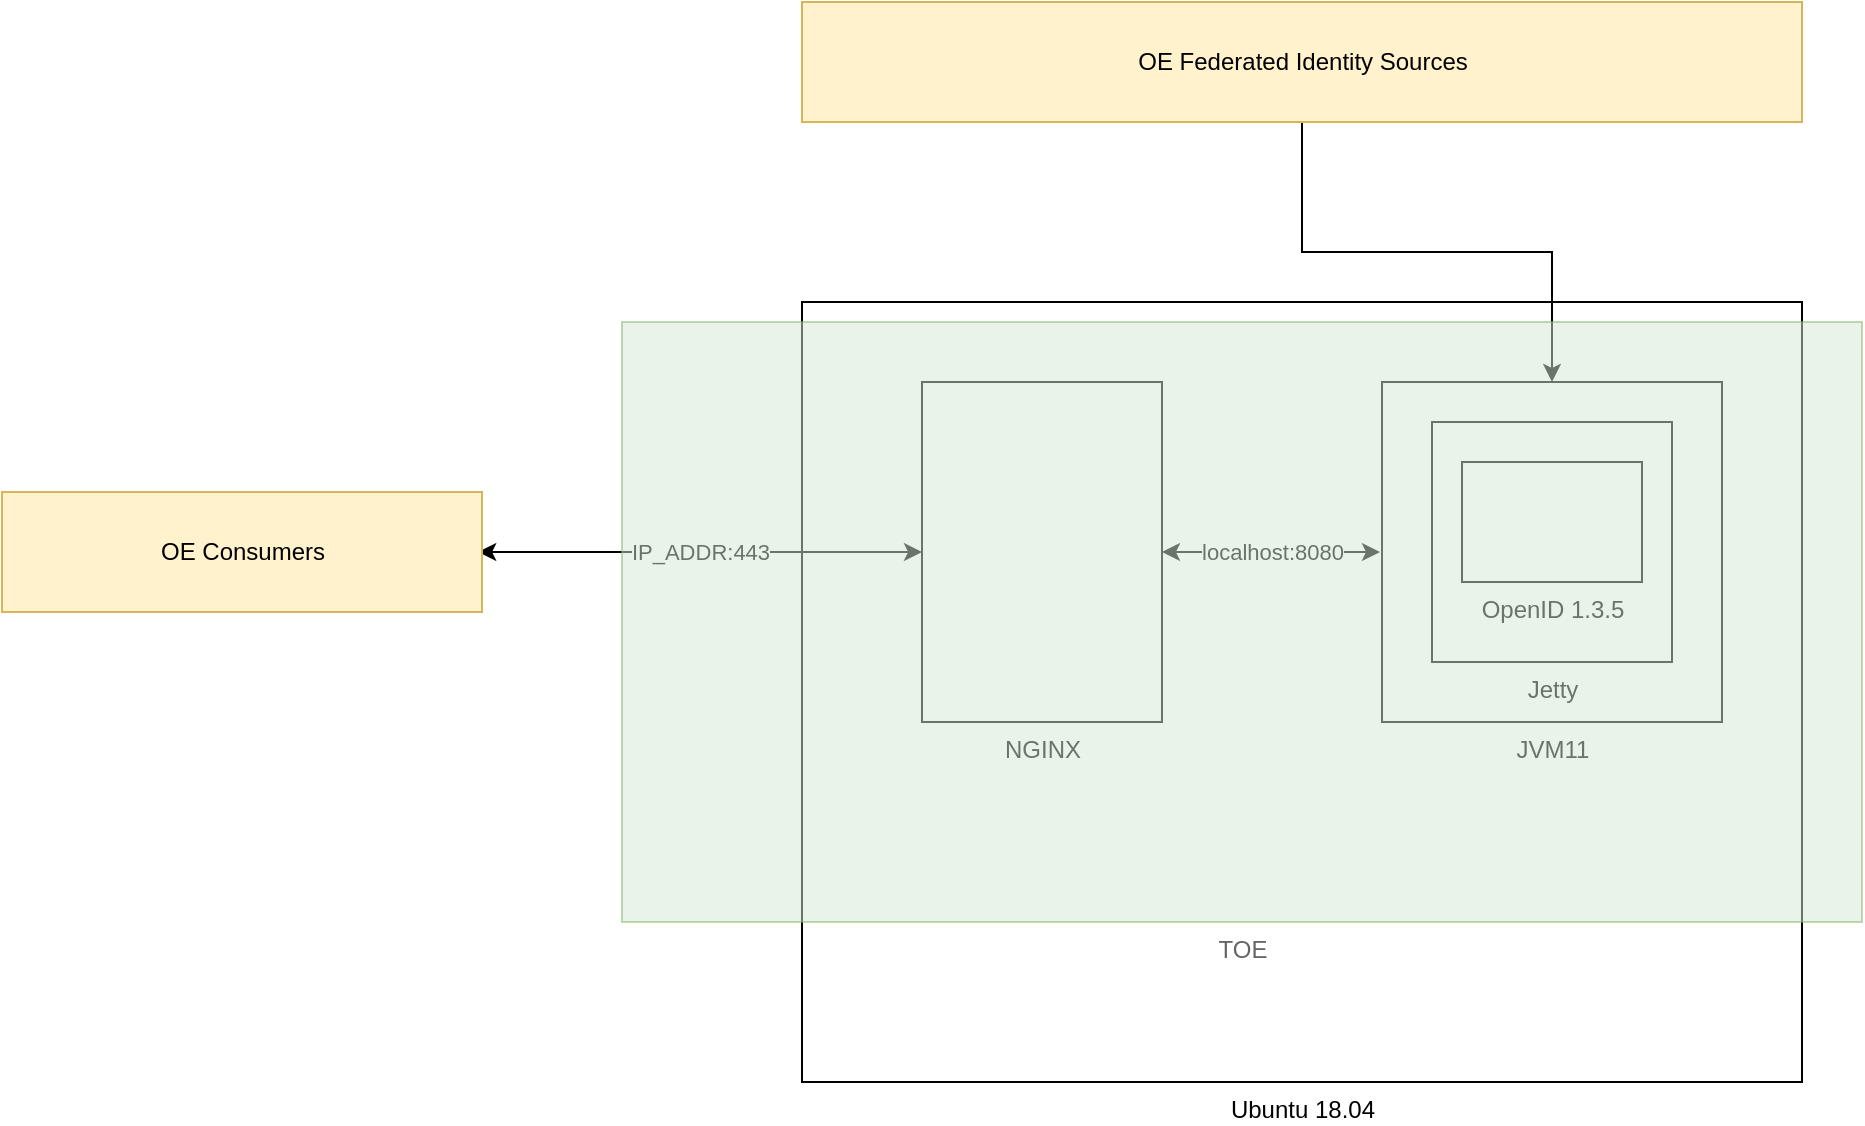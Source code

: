 <mxfile version="20.8.5" type="github">
  <diagram id="h3f6I2Zujj9m9bo5GkAa" name="Page-1">
    <mxGraphModel dx="2284" dy="846" grid="1" gridSize="10" guides="1" tooltips="1" connect="1" arrows="1" fold="1" page="1" pageScale="1" pageWidth="850" pageHeight="1100" math="0" shadow="0">
      <root>
        <mxCell id="0" />
        <mxCell id="1" parent="0" />
        <mxCell id="3Sl2UDyZwWmOP0pJjKLI-1" value="&lt;div&gt;Ubuntu 18.04&lt;/div&gt;" style="verticalLabelPosition=bottom;verticalAlign=top;html=1;shape=mxgraph.basic.rect;fillColor2=none;strokeWidth=1;size=20;indent=5;" vertex="1" parent="1">
          <mxGeometry x="180" y="170" width="500" height="390" as="geometry" />
        </mxCell>
        <mxCell id="3Sl2UDyZwWmOP0pJjKLI-2" value="JVM11" style="verticalLabelPosition=bottom;verticalAlign=top;html=1;shape=mxgraph.basic.rect;fillColor2=none;strokeWidth=1;size=20;indent=5;" vertex="1" parent="1">
          <mxGeometry x="470" y="210" width="170" height="170" as="geometry" />
        </mxCell>
        <mxCell id="3Sl2UDyZwWmOP0pJjKLI-3" value="Jetty" style="verticalLabelPosition=bottom;verticalAlign=top;html=1;shape=mxgraph.basic.rect;fillColor2=none;strokeWidth=1;size=20;indent=5;" vertex="1" parent="1">
          <mxGeometry x="495" y="230" width="120" height="120" as="geometry" />
        </mxCell>
        <mxCell id="3Sl2UDyZwWmOP0pJjKLI-4" value="OpenID 1.3.5" style="verticalLabelPosition=bottom;verticalAlign=top;html=1;shape=mxgraph.basic.rect;fillColor2=none;strokeWidth=1;size=20;indent=5;" vertex="1" parent="1">
          <mxGeometry x="510" y="250" width="90" height="60" as="geometry" />
        </mxCell>
        <mxCell id="3Sl2UDyZwWmOP0pJjKLI-6" value="localhost:8080" style="edgeStyle=orthogonalEdgeStyle;rounded=0;orthogonalLoop=1;jettySize=auto;html=1;entryX=-0.006;entryY=0.5;entryDx=0;entryDy=0;entryPerimeter=0;startArrow=classic;startFill=1;" edge="1" parent="1" source="3Sl2UDyZwWmOP0pJjKLI-5" target="3Sl2UDyZwWmOP0pJjKLI-2">
          <mxGeometry relative="1" as="geometry" />
        </mxCell>
        <mxCell id="3Sl2UDyZwWmOP0pJjKLI-7" value="IP_ADDR:443" style="edgeStyle=orthogonalEdgeStyle;rounded=0;orthogonalLoop=1;jettySize=auto;html=1;startArrow=classic;startFill=1;entryX=0.992;entryY=0.5;entryDx=0;entryDy=0;entryPerimeter=0;" edge="1" parent="1" source="3Sl2UDyZwWmOP0pJjKLI-5" target="3Sl2UDyZwWmOP0pJjKLI-11">
          <mxGeometry relative="1" as="geometry">
            <mxPoint x="20" y="295" as="targetPoint" />
            <Array as="points" />
          </mxGeometry>
        </mxCell>
        <mxCell id="3Sl2UDyZwWmOP0pJjKLI-5" value="NGINX" style="verticalLabelPosition=bottom;verticalAlign=top;html=1;shape=mxgraph.basic.rect;fillColor2=none;strokeWidth=1;size=20;indent=5;" vertex="1" parent="1">
          <mxGeometry x="240" y="210" width="120" height="170" as="geometry" />
        </mxCell>
        <mxCell id="3Sl2UDyZwWmOP0pJjKLI-9" style="edgeStyle=orthogonalEdgeStyle;rounded=0;orthogonalLoop=1;jettySize=auto;html=1;startArrow=none;startFill=0;" edge="1" parent="1" source="3Sl2UDyZwWmOP0pJjKLI-8" target="3Sl2UDyZwWmOP0pJjKLI-2">
          <mxGeometry relative="1" as="geometry" />
        </mxCell>
        <mxCell id="3Sl2UDyZwWmOP0pJjKLI-8" value="OE Federated Identity Sources" style="verticalLabelPosition=middle;verticalAlign=middle;html=1;shape=mxgraph.basic.rect;fillColor2=none;strokeWidth=1;size=20;indent=5;fillColor=#fff2cc;strokeColor=#d6b656;labelPosition=center;align=center;" vertex="1" parent="1">
          <mxGeometry x="180" y="20" width="500" height="60" as="geometry" />
        </mxCell>
        <mxCell id="3Sl2UDyZwWmOP0pJjKLI-10" value="TOE" style="verticalLabelPosition=bottom;verticalAlign=top;html=1;shape=mxgraph.basic.rect;fillColor2=none;strokeWidth=1;size=20;indent=5;fillColor=#d5e8d4;strokeColor=#82b366;textOpacity=60;opacity=50;" vertex="1" parent="1">
          <mxGeometry x="90" y="180" width="620" height="300" as="geometry" />
        </mxCell>
        <mxCell id="3Sl2UDyZwWmOP0pJjKLI-11" value="OE Consumers" style="verticalLabelPosition=middle;verticalAlign=middle;html=1;shape=mxgraph.basic.rect;fillColor2=none;strokeWidth=1;size=20;indent=5;fillColor=#fff2cc;strokeColor=#d6b656;labelPosition=center;align=center;" vertex="1" parent="1">
          <mxGeometry x="-220" y="265" width="240" height="60" as="geometry" />
        </mxCell>
      </root>
    </mxGraphModel>
  </diagram>
</mxfile>
